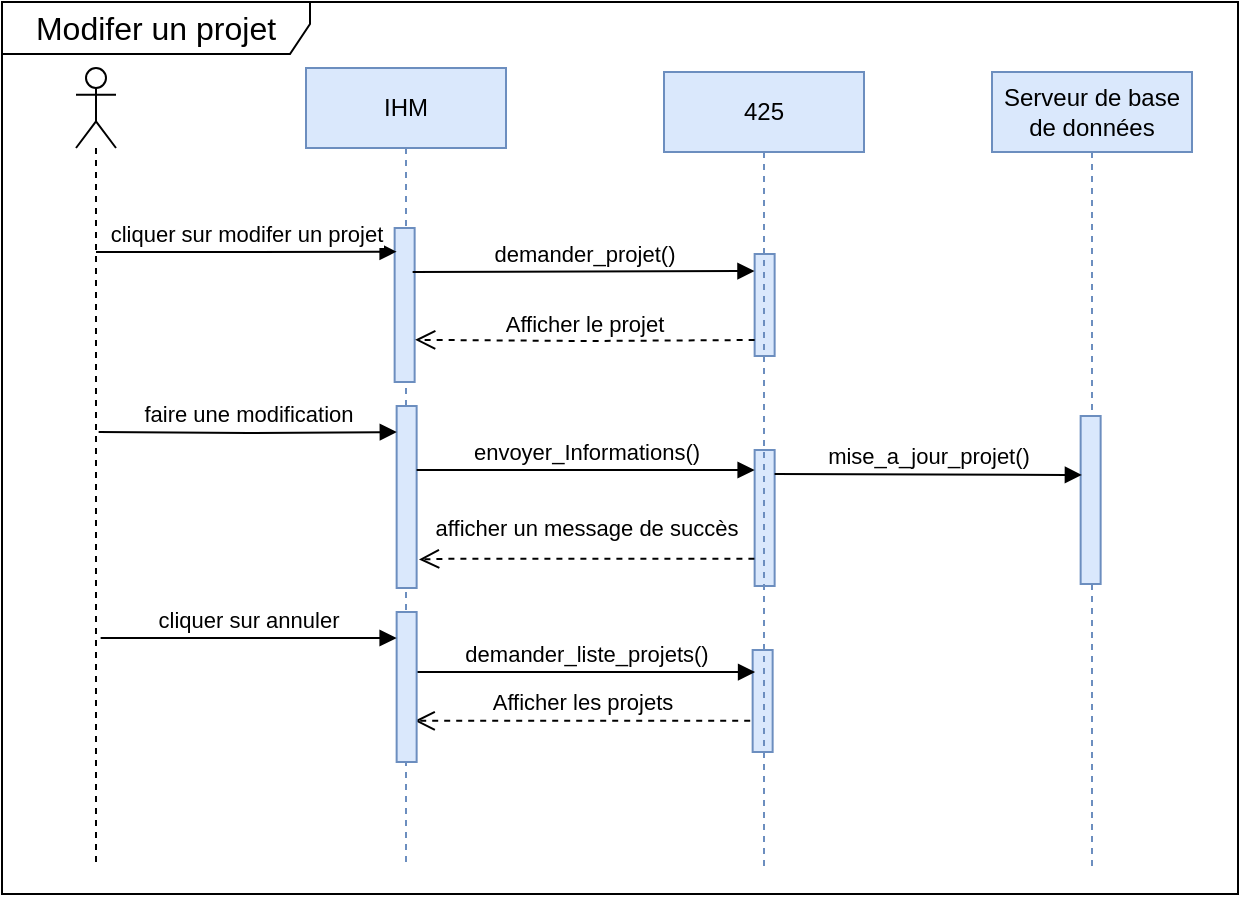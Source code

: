 <mxfile version="17.1.3" type="github">
  <diagram id="pMdvGQTgfd6tATdUP3s-" name="Page-1">
    <mxGraphModel dx="751" dy="409" grid="0" gridSize="10" guides="1" tooltips="1" connect="1" arrows="1" fold="1" page="1" pageScale="1" pageWidth="827" pageHeight="1169" math="0" shadow="0">
      <root>
        <mxCell id="0" />
        <mxCell id="1" parent="0" />
        <mxCell id="4Lf0XL2MjuKjjBDdzLdH-41" value="Modifer un projet" style="shape=umlFrame;whiteSpace=wrap;html=1;fontSize=16;width=154;height=26;" vertex="1" parent="1">
          <mxGeometry x="163" y="67" width="618" height="446" as="geometry" />
        </mxCell>
        <mxCell id="4Lf0XL2MjuKjjBDdzLdH-1" value="" style="shape=umlLifeline;participant=umlActor;perimeter=lifelinePerimeter;whiteSpace=wrap;html=1;container=1;collapsible=0;recursiveResize=0;verticalAlign=top;spacingTop=36;outlineConnect=0;" vertex="1" parent="1">
          <mxGeometry x="200" y="100" width="20" height="400" as="geometry" />
        </mxCell>
        <mxCell id="4Lf0XL2MjuKjjBDdzLdH-2" value="IHM" style="shape=umlLifeline;perimeter=lifelinePerimeter;whiteSpace=wrap;html=1;container=1;collapsible=0;recursiveResize=0;outlineConnect=0;fillColor=#dae8fc;strokeColor=#6c8ebf;" vertex="1" parent="1">
          <mxGeometry x="315" y="100" width="100" height="400" as="geometry" />
        </mxCell>
        <mxCell id="4Lf0XL2MjuKjjBDdzLdH-10" value="Serveur de base de données" style="shape=umlLifeline;perimeter=lifelinePerimeter;whiteSpace=wrap;html=1;container=1;collapsible=0;recursiveResize=0;outlineConnect=0;fillColor=#dae8fc;strokeColor=#6c8ebf;" vertex="1" parent="1">
          <mxGeometry x="658" y="102" width="100" height="400" as="geometry" />
        </mxCell>
        <mxCell id="4Lf0XL2MjuKjjBDdzLdH-24" value="" style="html=1;points=[];perimeter=orthogonalPerimeter;fillColor=#dae8fc;strokeColor=#6c8ebf;" vertex="1" parent="4Lf0XL2MjuKjjBDdzLdH-10">
          <mxGeometry x="-298.68" y="78" width="10" height="77" as="geometry" />
        </mxCell>
        <mxCell id="4Lf0XL2MjuKjjBDdzLdH-25" value="cliquer sur modifer un projet" style="html=1;verticalAlign=bottom;endArrow=block;entryX=-0.001;entryY=0.167;rounded=0;edgeStyle=orthogonalEdgeStyle;entryDx=0;entryDy=0;entryPerimeter=0;" edge="1" parent="4Lf0XL2MjuKjjBDdzLdH-10">
          <mxGeometry relative="1" as="geometry">
            <mxPoint x="-447.998" y="90" as="sourcePoint" />
            <Array as="points">
              <mxPoint x="-415.68" y="90" />
              <mxPoint x="-415.68" y="90" />
            </Array>
            <mxPoint x="-297.69" y="89.859" as="targetPoint" />
          </mxGeometry>
        </mxCell>
        <mxCell id="4Lf0XL2MjuKjjBDdzLdH-26" value="" style="html=1;points=[];perimeter=orthogonalPerimeter;fillColor=#dae8fc;strokeColor=#6c8ebf;" vertex="1" parent="4Lf0XL2MjuKjjBDdzLdH-10">
          <mxGeometry x="-297.68" y="167" width="10" height="91" as="geometry" />
        </mxCell>
        <mxCell id="4Lf0XL2MjuKjjBDdzLdH-27" value="" style="html=1;points=[];perimeter=orthogonalPerimeter;fillColor=#dae8fc;strokeColor=#6c8ebf;" vertex="1" parent="4Lf0XL2MjuKjjBDdzLdH-10">
          <mxGeometry x="44.32" y="172" width="10" height="84" as="geometry" />
        </mxCell>
        <mxCell id="4Lf0XL2MjuKjjBDdzLdH-28" value="" style="html=1;points=[];perimeter=orthogonalPerimeter;fillColor=#dae8fc;strokeColor=#6c8ebf;" vertex="1" parent="4Lf0XL2MjuKjjBDdzLdH-10">
          <mxGeometry x="-118.68" y="91" width="10" height="51" as="geometry" />
        </mxCell>
        <mxCell id="4Lf0XL2MjuKjjBDdzLdH-29" value="demander_projet()" style="html=1;verticalAlign=bottom;endArrow=block;rounded=0;entryX=-0.008;entryY=0.167;entryDx=0;entryDy=0;entryPerimeter=0;edgeStyle=orthogonalEdgeStyle;" edge="1" parent="4Lf0XL2MjuKjjBDdzLdH-10" target="4Lf0XL2MjuKjjBDdzLdH-28">
          <mxGeometry width="80" relative="1" as="geometry">
            <mxPoint x="-289.68" y="100" as="sourcePoint" />
            <mxPoint x="-704.68" y="3" as="targetPoint" />
            <Array as="points">
              <mxPoint x="-290.68" y="100" />
              <mxPoint x="-204.68" y="100" />
            </Array>
          </mxGeometry>
        </mxCell>
        <mxCell id="4Lf0XL2MjuKjjBDdzLdH-30" value="Afficher le projet" style="html=1;verticalAlign=bottom;endArrow=open;dashed=1;endSize=8;rounded=0;edgeStyle=orthogonalEdgeStyle;entryX=1.025;entryY=0.726;entryDx=0;entryDy=0;entryPerimeter=0;" edge="1" parent="4Lf0XL2MjuKjjBDdzLdH-10" target="4Lf0XL2MjuKjjBDdzLdH-24">
          <mxGeometry relative="1" as="geometry">
            <mxPoint x="-784.68" y="31" as="targetPoint" />
            <mxPoint x="-118.68" y="134" as="sourcePoint" />
            <Array as="points" />
          </mxGeometry>
        </mxCell>
        <mxCell id="4Lf0XL2MjuKjjBDdzLdH-31" value="" style="html=1;points=[];perimeter=orthogonalPerimeter;fillColor=#dae8fc;strokeColor=#6c8ebf;" vertex="1" parent="4Lf0XL2MjuKjjBDdzLdH-10">
          <mxGeometry x="-119.68" y="289" width="10" height="51" as="geometry" />
        </mxCell>
        <mxCell id="4Lf0XL2MjuKjjBDdzLdH-32" value="Afficher les projets" style="html=1;verticalAlign=bottom;endArrow=open;dashed=1;endSize=8;rounded=0;edgeStyle=orthogonalEdgeStyle;exitX=-0.122;exitY=0.616;exitDx=0;exitDy=0;exitPerimeter=0;" edge="1" parent="4Lf0XL2MjuKjjBDdzLdH-10">
          <mxGeometry relative="1" as="geometry">
            <mxPoint x="-288.68" y="324.4" as="targetPoint" />
            <mxPoint x="-120.9" y="324.416" as="sourcePoint" />
            <Array as="points">
              <mxPoint x="-142.68" y="324" />
              <mxPoint x="-142.68" y="324" />
            </Array>
          </mxGeometry>
        </mxCell>
        <mxCell id="4Lf0XL2MjuKjjBDdzLdH-33" value="demander_liste_projets()" style="html=1;verticalAlign=bottom;endArrow=block;rounded=0;entryX=0.045;entryY=0.339;entryDx=0;entryDy=0;entryPerimeter=0;edgeStyle=orthogonalEdgeStyle;" edge="1" parent="4Lf0XL2MjuKjjBDdzLdH-10">
          <mxGeometry width="80" relative="1" as="geometry">
            <mxPoint x="-287.91" y="300.002" as="sourcePoint" />
            <mxPoint x="-118.46" y="300.018" as="targetPoint" />
            <Array as="points">
              <mxPoint x="-219.91" y="300.78" />
            </Array>
          </mxGeometry>
        </mxCell>
        <mxCell id="4Lf0XL2MjuKjjBDdzLdH-34" value="" style="html=1;points=[];perimeter=orthogonalPerimeter;fillColor=#dae8fc;strokeColor=#6c8ebf;" vertex="1" parent="4Lf0XL2MjuKjjBDdzLdH-10">
          <mxGeometry x="-118.68" y="189" width="10" height="68" as="geometry" />
        </mxCell>
        <mxCell id="4Lf0XL2MjuKjjBDdzLdH-35" value="envoyer_Informations()" style="html=1;verticalAlign=bottom;endArrow=block;rounded=0;edgeStyle=orthogonalEdgeStyle;" edge="1" parent="4Lf0XL2MjuKjjBDdzLdH-10" target="4Lf0XL2MjuKjjBDdzLdH-34">
          <mxGeometry width="80" relative="1" as="geometry">
            <mxPoint x="-287.68" y="199" as="sourcePoint" />
            <mxPoint x="-138.68" y="200" as="targetPoint" />
            <Array as="points">
              <mxPoint x="-200.68" y="199" />
              <mxPoint x="-200.68" y="199" />
            </Array>
          </mxGeometry>
        </mxCell>
        <mxCell id="4Lf0XL2MjuKjjBDdzLdH-36" value="afficher un message de succès" style="html=1;verticalAlign=bottom;endArrow=open;dashed=1;endSize=8;rounded=0;edgeStyle=orthogonalEdgeStyle;exitX=-0.112;exitY=0.85;exitDx=0;exitDy=0;exitPerimeter=0;entryX=1.116;entryY=0.843;entryDx=0;entryDy=0;entryPerimeter=0;" edge="1" parent="4Lf0XL2MjuKjjBDdzLdH-10" target="4Lf0XL2MjuKjjBDdzLdH-26">
          <mxGeometry x="-0.001" y="-6" relative="1" as="geometry">
            <mxPoint x="-272.68" y="243" as="targetPoint" />
            <mxPoint x="-118.8" y="243.35" as="sourcePoint" />
            <Array as="points">
              <mxPoint x="-272.68" y="243" />
            </Array>
            <mxPoint as="offset" />
          </mxGeometry>
        </mxCell>
        <mxCell id="4Lf0XL2MjuKjjBDdzLdH-37" value="mise_a_jour_projet()" style="html=1;verticalAlign=bottom;endArrow=block;rounded=0;edgeStyle=orthogonalEdgeStyle;entryX=0.063;entryY=0.351;entryDx=0;entryDy=0;entryPerimeter=0;" edge="1" parent="4Lf0XL2MjuKjjBDdzLdH-10" target="4Lf0XL2MjuKjjBDdzLdH-27">
          <mxGeometry width="80" relative="1" as="geometry">
            <mxPoint x="-108.68" y="201" as="sourcePoint" />
            <mxPoint x="35.95" y="200.885" as="targetPoint" />
            <Array as="points" />
          </mxGeometry>
        </mxCell>
        <mxCell id="4Lf0XL2MjuKjjBDdzLdH-38" value="faire une modification" style="html=1;verticalAlign=bottom;endArrow=block;rounded=0;edgeStyle=orthogonalEdgeStyle;entryX=0.009;entryY=0.143;entryDx=0;entryDy=0;entryPerimeter=0;" edge="1" parent="4Lf0XL2MjuKjjBDdzLdH-10" target="4Lf0XL2MjuKjjBDdzLdH-26">
          <mxGeometry relative="1" as="geometry">
            <mxPoint x="-446.68" y="180" as="sourcePoint" />
            <Array as="points" />
            <mxPoint x="-300.68" y="180" as="targetPoint" />
          </mxGeometry>
        </mxCell>
        <mxCell id="4Lf0XL2MjuKjjBDdzLdH-39" value="" style="html=1;points=[];perimeter=orthogonalPerimeter;fillColor=#dae8fc;strokeColor=#6c8ebf;" vertex="1" parent="4Lf0XL2MjuKjjBDdzLdH-10">
          <mxGeometry x="-297.68" y="270" width="10" height="75" as="geometry" />
        </mxCell>
        <mxCell id="4Lf0XL2MjuKjjBDdzLdH-40" value="cliquer sur annuler" style="html=1;verticalAlign=bottom;endArrow=block;rounded=0;edgeStyle=orthogonalEdgeStyle;" edge="1" parent="4Lf0XL2MjuKjjBDdzLdH-10">
          <mxGeometry relative="1" as="geometry">
            <mxPoint x="-445.68" y="283" as="sourcePoint" />
            <Array as="points" />
            <mxPoint x="-297.68" y="283" as="targetPoint" />
          </mxGeometry>
        </mxCell>
        <mxCell id="4Lf0XL2MjuKjjBDdzLdH-13" value="425" style="shape=umlLifeline;perimeter=lifelinePerimeter;whiteSpace=wrap;html=1;container=1;collapsible=0;recursiveResize=0;outlineConnect=0;fillColor=#dae8fc;strokeColor=#6c8ebf;" vertex="1" parent="1">
          <mxGeometry x="494" y="102" width="100" height="400" as="geometry" />
        </mxCell>
      </root>
    </mxGraphModel>
  </diagram>
</mxfile>
